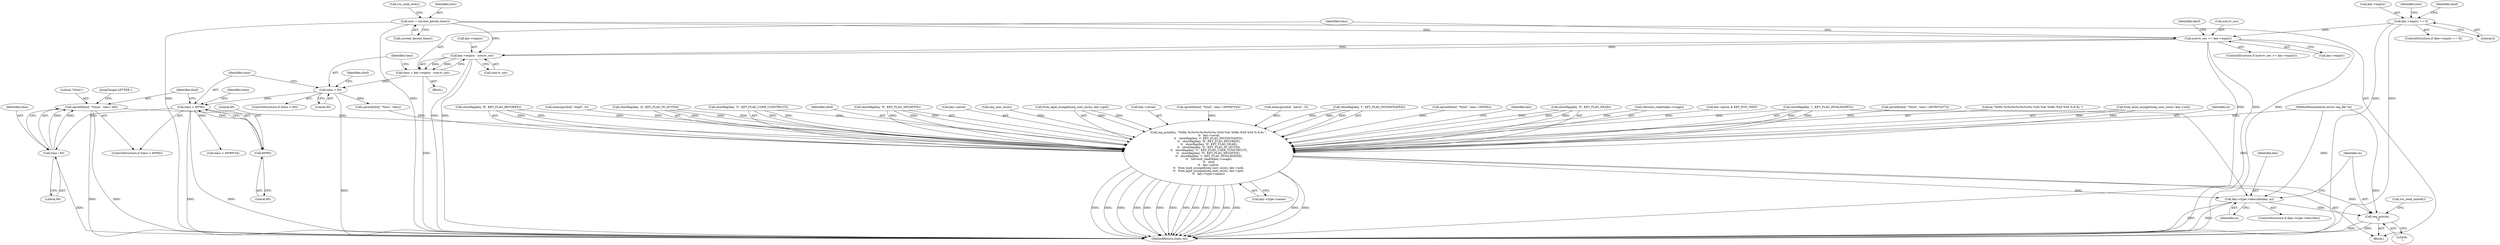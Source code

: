 digraph "0_linux_363b02dab09b3226f3bd1420dad9c72b79a42a76_12@API" {
"1000216" [label="(Call,sprintf(xbuf, \"%lum\", timo / 60))"];
"1000219" [label="(Call,timo / 60)"];
"1000211" [label="(Call,timo < 60*60)"];
"1000202" [label="(Call,timo < 60)"];
"1000192" [label="(Call,timo = key->expiry - now.tv_sec)"];
"1000194" [label="(Call,key->expiry - now.tv_sec)"];
"1000178" [label="(Call,now.tv_sec >= key->expiry)"];
"1000161" [label="(Call,now = current_kernel_time())"];
"1000166" [label="(Call,key->expiry == 0)"];
"1000213" [label="(Call,60*60)"];
"1000274" [label="(Call,seq_printf(m, \"%08x %c%c%c%c%c%c%c %5d %4s %08x %5d %5d %-9.9s \",\n \t\t   key->serial,\n\t\t   showflag(key, 'I', KEY_FLAG_INSTANTIATED),\n \t\t   showflag(key, 'R', KEY_FLAG_REVOKED),\n \t\t   showflag(key, 'D', KEY_FLAG_DEAD),\n \t\t   showflag(key, 'Q', KEY_FLAG_IN_QUOTA),\n \t\t   showflag(key, 'U', KEY_FLAG_USER_CONSTRUCT),\n\t\t   showflag(key, 'N', KEY_FLAG_NEGATIVE),\n \t\t   showflag(key, 'i', KEY_FLAG_INVALIDATED),\n \t\t   refcount_read(&key->usage),\n \t\t   xbuf,\n\t\t   key->perm,\n\t\t   from_kuid_munged(seq_user_ns(m), key->uid),\n\t\t   from_kgid_munged(seq_user_ns(m), key->gid),\n\t\t   key->type->name))"];
"1000340" [label="(Call,key->type->describe(key, m))"];
"1000343" [label="(Call,seq_putc(m, '\n'))"];
"1000341" [label="(Identifier,key)"];
"1000203" [label="(Identifier,timo)"];
"1000275" [label="(Identifier,m)"];
"1000284" [label="(Call,showflag(key, 'R', KEY_FLAG_REVOKED))"];
"1000329" [label="(Call,key->type->name)"];
"1000193" [label="(Identifier,timo)"];
"1000186" [label="(Call,memcpy(xbuf, \"expd\", 5))"];
"1000218" [label="(Literal,\"%lum\")"];
"1000292" [label="(Call,showflag(key, 'Q', KEY_FLAG_IN_QUOTA))"];
"1000296" [label="(Call,showflag(key, 'U', KEY_FLAG_USER_CONSTRUCT))"];
"1000173" [label="(Identifier,xbuf)"];
"1000167" [label="(Call,key->expiry)"];
"1000342" [label="(Identifier,m)"];
"1000205" [label="(Call,sprintf(xbuf, \"%lus\", timo))"];
"1000178" [label="(Call,now.tv_sec >= key->expiry)"];
"1000344" [label="(Identifier,m)"];
"1000191" [label="(Block,)"];
"1000210" [label="(ControlStructure,if (timo < 60*60))"];
"1000313" [label="(Identifier,xbuf)"];
"1000206" [label="(Identifier,xbuf)"];
"1000216" [label="(Call,sprintf(xbuf, \"%lum\", timo / 60))"];
"1000300" [label="(Call,showflag(key, 'N', KEY_FLAG_NEGATIVE))"];
"1000219" [label="(Call,timo / 60)"];
"1000334" [label="(ControlStructure,if (key->type->describe))"];
"1000202" [label="(Call,timo < 60)"];
"1000314" [label="(Call,key->perm)"];
"1000161" [label="(Call,now = current_kernel_time())"];
"1000180" [label="(Identifier,now)"];
"1000324" [label="(Call,seq_user_ns(m))"];
"1000225" [label="(Identifier,timo)"];
"1000204" [label="(Literal,60)"];
"1000192" [label="(Call,timo = key->expiry - now.tv_sec)"];
"1000164" [label="(Call,rcu_read_lock())"];
"1000323" [label="(Call,from_kgid_munged(seq_user_ns(m), key->gid))"];
"1000213" [label="(Call,60*60)"];
"1000162" [label="(Identifier,now)"];
"1000277" [label="(Call,key->serial)"];
"1000250" [label="(Call,sprintf(xbuf, \"%lud\", timo / (60*60*24)))"];
"1000194" [label="(Call,key->expiry - now.tv_sec)"];
"1000172" [label="(Call,memcpy(xbuf, \"perm\", 5))"];
"1000215" [label="(Literal,60)"];
"1000280" [label="(Call,showflag(key, 'I', KEY_FLAG_INSTANTIATED))"];
"1000340" [label="(Call,key->type->describe(key, m))"];
"1000198" [label="(Call,now.tv_sec)"];
"1000166" [label="(Call,key->expiry == 0)"];
"1000201" [label="(ControlStructure,if (timo < 60))"];
"1000221" [label="(Literal,60)"];
"1000106" [label="(Block,)"];
"1000231" [label="(Call,sprintf(xbuf, \"%luh\", timo / (60*60)))"];
"1000274" [label="(Call,seq_printf(m, \"%08x %c%c%c%c%c%c%c %5d %4s %08x %5d %5d %-9.9s \",\n \t\t   key->serial,\n\t\t   showflag(key, 'I', KEY_FLAG_INSTANTIATED),\n \t\t   showflag(key, 'R', KEY_FLAG_REVOKED),\n \t\t   showflag(key, 'D', KEY_FLAG_DEAD),\n \t\t   showflag(key, 'Q', KEY_FLAG_IN_QUOTA),\n \t\t   showflag(key, 'U', KEY_FLAG_USER_CONSTRUCT),\n\t\t   showflag(key, 'N', KEY_FLAG_NEGATIVE),\n \t\t   showflag(key, 'i', KEY_FLAG_INVALIDATED),\n \t\t   refcount_read(&key->usage),\n \t\t   xbuf,\n\t\t   key->perm,\n\t\t   from_kuid_munged(seq_user_ns(m), key->uid),\n\t\t   from_kgid_munged(seq_user_ns(m), key->gid),\n\t\t   key->type->name))"];
"1000179" [label="(Call,now.tv_sec)"];
"1000165" [label="(ControlStructure,if (key->expiry == 0))"];
"1000273" [label="(JumpTarget,LETTER :)"];
"1000163" [label="(Call,current_kernel_time())"];
"1000337" [label="(Identifier,key)"];
"1000170" [label="(Literal,0)"];
"1000224" [label="(Call,timo < 60*60*24)"];
"1000212" [label="(Identifier,timo)"];
"1000195" [label="(Call,key->expiry)"];
"1000177" [label="(ControlStructure,if (now.tv_sec >= key->expiry))"];
"1000288" [label="(Call,showflag(key, 'D', KEY_FLAG_DEAD))"];
"1000308" [label="(Call,refcount_read(&key->usage))"];
"1000220" [label="(Identifier,timo)"];
"1000124" [label="(Call,key->perm & KEY_POS_VIEW)"];
"1000217" [label="(Identifier,xbuf)"];
"1000345" [label="(Literal,'\n')"];
"1000346" [label="(Call,rcu_read_unlock())"];
"1000304" [label="(Call,showflag(key, 'i', KEY_FLAG_INVALIDATED))"];
"1000349" [label="(MethodReturn,static int)"];
"1000182" [label="(Call,key->expiry)"];
"1000211" [label="(Call,timo < 60*60)"];
"1000104" [label="(MethodParameterIn,struct seq_file *m)"];
"1000261" [label="(Call,sprintf(xbuf, \"%luw\", timo / (60*60*24*7)))"];
"1000276" [label="(Literal,\"%08x %c%c%c%c%c%c%c %5d %4s %08x %5d %5d %-9.9s \")"];
"1000317" [label="(Call,from_kuid_munged(seq_user_ns(m), key->uid))"];
"1000214" [label="(Literal,60)"];
"1000187" [label="(Identifier,xbuf)"];
"1000343" [label="(Call,seq_putc(m, '\n'))"];
"1000216" -> "1000210"  [label="AST: "];
"1000216" -> "1000219"  [label="CFG: "];
"1000217" -> "1000216"  [label="AST: "];
"1000218" -> "1000216"  [label="AST: "];
"1000219" -> "1000216"  [label="AST: "];
"1000273" -> "1000216"  [label="CFG: "];
"1000216" -> "1000349"  [label="DDG: "];
"1000216" -> "1000349"  [label="DDG: "];
"1000219" -> "1000216"  [label="DDG: "];
"1000219" -> "1000216"  [label="DDG: "];
"1000216" -> "1000274"  [label="DDG: "];
"1000219" -> "1000221"  [label="CFG: "];
"1000220" -> "1000219"  [label="AST: "];
"1000221" -> "1000219"  [label="AST: "];
"1000219" -> "1000349"  [label="DDG: "];
"1000211" -> "1000219"  [label="DDG: "];
"1000211" -> "1000210"  [label="AST: "];
"1000211" -> "1000213"  [label="CFG: "];
"1000212" -> "1000211"  [label="AST: "];
"1000213" -> "1000211"  [label="AST: "];
"1000217" -> "1000211"  [label="CFG: "];
"1000225" -> "1000211"  [label="CFG: "];
"1000211" -> "1000349"  [label="DDG: "];
"1000211" -> "1000349"  [label="DDG: "];
"1000202" -> "1000211"  [label="DDG: "];
"1000213" -> "1000211"  [label="DDG: "];
"1000211" -> "1000224"  [label="DDG: "];
"1000202" -> "1000201"  [label="AST: "];
"1000202" -> "1000204"  [label="CFG: "];
"1000203" -> "1000202"  [label="AST: "];
"1000204" -> "1000202"  [label="AST: "];
"1000206" -> "1000202"  [label="CFG: "];
"1000212" -> "1000202"  [label="CFG: "];
"1000202" -> "1000349"  [label="DDG: "];
"1000192" -> "1000202"  [label="DDG: "];
"1000202" -> "1000205"  [label="DDG: "];
"1000192" -> "1000191"  [label="AST: "];
"1000192" -> "1000194"  [label="CFG: "];
"1000193" -> "1000192"  [label="AST: "];
"1000194" -> "1000192"  [label="AST: "];
"1000203" -> "1000192"  [label="CFG: "];
"1000192" -> "1000349"  [label="DDG: "];
"1000194" -> "1000192"  [label="DDG: "];
"1000194" -> "1000192"  [label="DDG: "];
"1000194" -> "1000198"  [label="CFG: "];
"1000195" -> "1000194"  [label="AST: "];
"1000198" -> "1000194"  [label="AST: "];
"1000194" -> "1000349"  [label="DDG: "];
"1000194" -> "1000349"  [label="DDG: "];
"1000178" -> "1000194"  [label="DDG: "];
"1000178" -> "1000194"  [label="DDG: "];
"1000161" -> "1000194"  [label="DDG: "];
"1000178" -> "1000177"  [label="AST: "];
"1000178" -> "1000182"  [label="CFG: "];
"1000179" -> "1000178"  [label="AST: "];
"1000182" -> "1000178"  [label="AST: "];
"1000187" -> "1000178"  [label="CFG: "];
"1000193" -> "1000178"  [label="CFG: "];
"1000178" -> "1000349"  [label="DDG: "];
"1000178" -> "1000349"  [label="DDG: "];
"1000178" -> "1000349"  [label="DDG: "];
"1000161" -> "1000178"  [label="DDG: "];
"1000166" -> "1000178"  [label="DDG: "];
"1000161" -> "1000106"  [label="AST: "];
"1000161" -> "1000163"  [label="CFG: "];
"1000162" -> "1000161"  [label="AST: "];
"1000163" -> "1000161"  [label="AST: "];
"1000164" -> "1000161"  [label="CFG: "];
"1000161" -> "1000349"  [label="DDG: "];
"1000161" -> "1000349"  [label="DDG: "];
"1000166" -> "1000165"  [label="AST: "];
"1000166" -> "1000170"  [label="CFG: "];
"1000167" -> "1000166"  [label="AST: "];
"1000170" -> "1000166"  [label="AST: "];
"1000173" -> "1000166"  [label="CFG: "];
"1000180" -> "1000166"  [label="CFG: "];
"1000166" -> "1000349"  [label="DDG: "];
"1000166" -> "1000349"  [label="DDG: "];
"1000213" -> "1000215"  [label="CFG: "];
"1000214" -> "1000213"  [label="AST: "];
"1000215" -> "1000213"  [label="AST: "];
"1000274" -> "1000106"  [label="AST: "];
"1000274" -> "1000329"  [label="CFG: "];
"1000275" -> "1000274"  [label="AST: "];
"1000276" -> "1000274"  [label="AST: "];
"1000277" -> "1000274"  [label="AST: "];
"1000280" -> "1000274"  [label="AST: "];
"1000284" -> "1000274"  [label="AST: "];
"1000288" -> "1000274"  [label="AST: "];
"1000292" -> "1000274"  [label="AST: "];
"1000296" -> "1000274"  [label="AST: "];
"1000300" -> "1000274"  [label="AST: "];
"1000304" -> "1000274"  [label="AST: "];
"1000308" -> "1000274"  [label="AST: "];
"1000313" -> "1000274"  [label="AST: "];
"1000314" -> "1000274"  [label="AST: "];
"1000317" -> "1000274"  [label="AST: "];
"1000323" -> "1000274"  [label="AST: "];
"1000329" -> "1000274"  [label="AST: "];
"1000337" -> "1000274"  [label="CFG: "];
"1000274" -> "1000349"  [label="DDG: "];
"1000274" -> "1000349"  [label="DDG: "];
"1000274" -> "1000349"  [label="DDG: "];
"1000274" -> "1000349"  [label="DDG: "];
"1000274" -> "1000349"  [label="DDG: "];
"1000274" -> "1000349"  [label="DDG: "];
"1000274" -> "1000349"  [label="DDG: "];
"1000274" -> "1000349"  [label="DDG: "];
"1000274" -> "1000349"  [label="DDG: "];
"1000274" -> "1000349"  [label="DDG: "];
"1000274" -> "1000349"  [label="DDG: "];
"1000274" -> "1000349"  [label="DDG: "];
"1000274" -> "1000349"  [label="DDG: "];
"1000274" -> "1000349"  [label="DDG: "];
"1000274" -> "1000349"  [label="DDG: "];
"1000324" -> "1000274"  [label="DDG: "];
"1000104" -> "1000274"  [label="DDG: "];
"1000280" -> "1000274"  [label="DDG: "];
"1000280" -> "1000274"  [label="DDG: "];
"1000280" -> "1000274"  [label="DDG: "];
"1000284" -> "1000274"  [label="DDG: "];
"1000284" -> "1000274"  [label="DDG: "];
"1000284" -> "1000274"  [label="DDG: "];
"1000288" -> "1000274"  [label="DDG: "];
"1000288" -> "1000274"  [label="DDG: "];
"1000288" -> "1000274"  [label="DDG: "];
"1000292" -> "1000274"  [label="DDG: "];
"1000292" -> "1000274"  [label="DDG: "];
"1000292" -> "1000274"  [label="DDG: "];
"1000296" -> "1000274"  [label="DDG: "];
"1000296" -> "1000274"  [label="DDG: "];
"1000296" -> "1000274"  [label="DDG: "];
"1000300" -> "1000274"  [label="DDG: "];
"1000300" -> "1000274"  [label="DDG: "];
"1000300" -> "1000274"  [label="DDG: "];
"1000304" -> "1000274"  [label="DDG: "];
"1000304" -> "1000274"  [label="DDG: "];
"1000304" -> "1000274"  [label="DDG: "];
"1000308" -> "1000274"  [label="DDG: "];
"1000186" -> "1000274"  [label="DDG: "];
"1000250" -> "1000274"  [label="DDG: "];
"1000205" -> "1000274"  [label="DDG: "];
"1000261" -> "1000274"  [label="DDG: "];
"1000231" -> "1000274"  [label="DDG: "];
"1000172" -> "1000274"  [label="DDG: "];
"1000124" -> "1000274"  [label="DDG: "];
"1000317" -> "1000274"  [label="DDG: "];
"1000317" -> "1000274"  [label="DDG: "];
"1000323" -> "1000274"  [label="DDG: "];
"1000323" -> "1000274"  [label="DDG: "];
"1000274" -> "1000340"  [label="DDG: "];
"1000274" -> "1000343"  [label="DDG: "];
"1000340" -> "1000334"  [label="AST: "];
"1000340" -> "1000342"  [label="CFG: "];
"1000341" -> "1000340"  [label="AST: "];
"1000342" -> "1000340"  [label="AST: "];
"1000344" -> "1000340"  [label="CFG: "];
"1000340" -> "1000349"  [label="DDG: "];
"1000340" -> "1000349"  [label="DDG: "];
"1000304" -> "1000340"  [label="DDG: "];
"1000104" -> "1000340"  [label="DDG: "];
"1000340" -> "1000343"  [label="DDG: "];
"1000343" -> "1000106"  [label="AST: "];
"1000343" -> "1000345"  [label="CFG: "];
"1000344" -> "1000343"  [label="AST: "];
"1000345" -> "1000343"  [label="AST: "];
"1000346" -> "1000343"  [label="CFG: "];
"1000343" -> "1000349"  [label="DDG: "];
"1000343" -> "1000349"  [label="DDG: "];
"1000104" -> "1000343"  [label="DDG: "];
}
